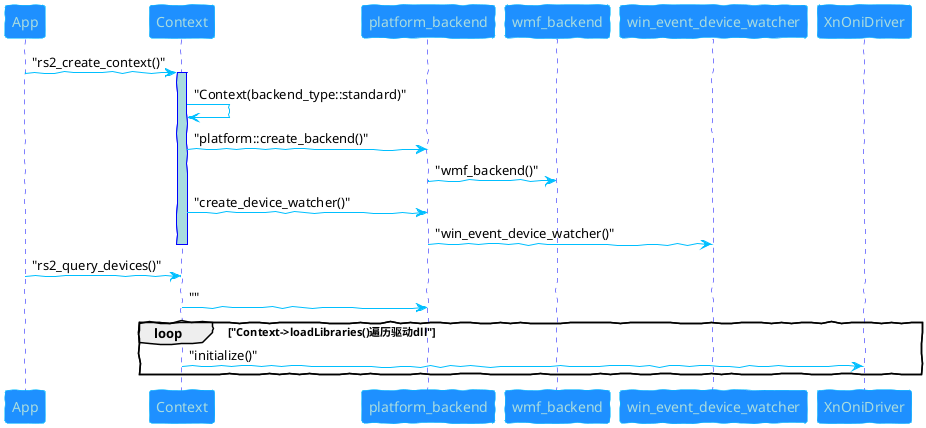 @startuml

skinparam backfroundColor #EEEBDC
skinparam handwritten true

skinparam sequence {

    ArrowColor DeepSkyBlue
    ActorBorderColor blue
    LifeLineBorderColor blue
    LifeLineBackgroundColor #A9DCDF

    ParticipantBorderColor DeepSkyBlue
    ParticipantBackgroundColor DodgerBlue
    ParticipantFontName Aapex
    ParticipantFontColor #A9DCDF

    ActorBackgroundColor aqua
    ActorFontColor DeepSkyBlue
    ActorFontSize 17
    ActorFontName Aapex
}

App->Context:"rs2_create_context()"
activate Context
Context->Context:"Context(backend_type::standard)"
Context->platform_backend:"platform::create_backend()"
platform_backend->wmf_backend:"wmf_backend()"
Context->platform_backend:"create_device_watcher()"
platform_backend->win_event_device_watcher:"win_event_device_watcher()"
deactivate Context

App->Context:"rs2_query_devices()"

Context->platform_backend:""

loop "Context->loadLibraries()遍历驱动dll"
Context->XnOniDriver:"initialize()"

end




@enduml